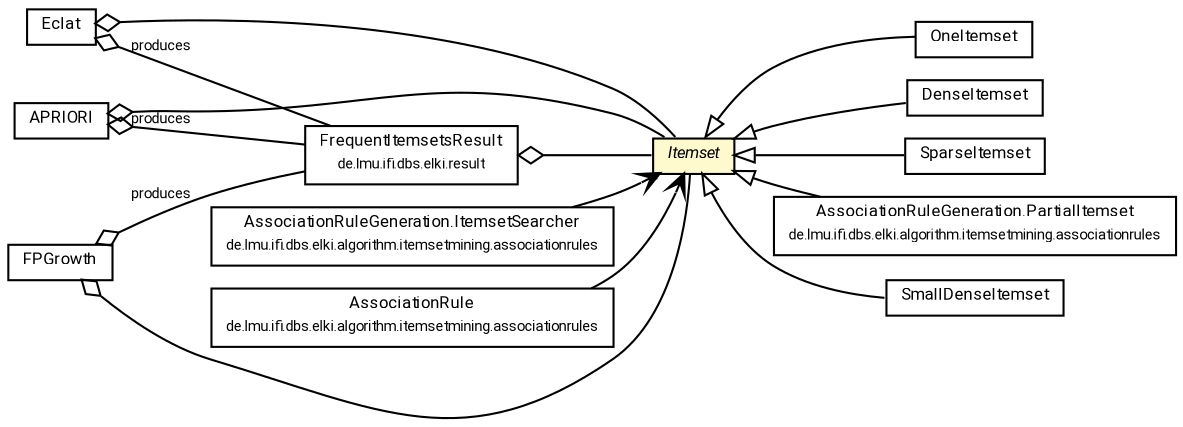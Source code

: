 #!/usr/local/bin/dot
#
# Class diagram 
# Generated by UMLGraph version R5_7_2-60-g0e99a6 (http://www.spinellis.gr/umlgraph/)
#

digraph G {
	graph [fontnames="svg"]
	edge [fontname="Roboto",fontsize=7,labelfontname="Roboto",labelfontsize=7,color="black"];
	node [fontname="Roboto",fontcolor="black",fontsize=8,shape=plaintext,margin=0,width=0,height=0];
	nodesep=0.15;
	ranksep=0.25;
	rankdir=LR;
	// de.lmu.ifi.dbs.elki.result.FrequentItemsetsResult
	c5536607 [label=<<table title="de.lmu.ifi.dbs.elki.result.FrequentItemsetsResult" border="0" cellborder="1" cellspacing="0" cellpadding="2" href="../../result/FrequentItemsetsResult.html" target="_parent">
		<tr><td><table border="0" cellspacing="0" cellpadding="1">
		<tr><td align="center" balign="center"> <font face="Roboto">FrequentItemsetsResult</font> </td></tr>
		<tr><td align="center" balign="center"> <font face="Roboto" point-size="7.0">de.lmu.ifi.dbs.elki.result</font> </td></tr>
		</table></td></tr>
		</table>>, URL="../../result/FrequentItemsetsResult.html"];
	// de.lmu.ifi.dbs.elki.algorithm.itemsetmining.APRIORI
	c5536608 [label=<<table title="de.lmu.ifi.dbs.elki.algorithm.itemsetmining.APRIORI" border="0" cellborder="1" cellspacing="0" cellpadding="2" href="APRIORI.html" target="_parent">
		<tr><td><table border="0" cellspacing="0" cellpadding="1">
		<tr><td align="center" balign="center"> <font face="Roboto">APRIORI</font> </td></tr>
		</table></td></tr>
		</table>>, URL="APRIORI.html"];
	// de.lmu.ifi.dbs.elki.algorithm.itemsetmining.Itemset
	c5536610 [label=<<table title="de.lmu.ifi.dbs.elki.algorithm.itemsetmining.Itemset" border="0" cellborder="1" cellspacing="0" cellpadding="2" bgcolor="lemonChiffon" href="Itemset.html" target="_parent">
		<tr><td><table border="0" cellspacing="0" cellpadding="1">
		<tr><td align="center" balign="center"> <font face="Roboto"><i>Itemset</i></font> </td></tr>
		</table></td></tr>
		</table>>, URL="Itemset.html"];
	// de.lmu.ifi.dbs.elki.algorithm.itemsetmining.OneItemset
	c5536611 [label=<<table title="de.lmu.ifi.dbs.elki.algorithm.itemsetmining.OneItemset" border="0" cellborder="1" cellspacing="0" cellpadding="2" href="OneItemset.html" target="_parent">
		<tr><td><table border="0" cellspacing="0" cellpadding="1">
		<tr><td align="center" balign="center"> <font face="Roboto">OneItemset</font> </td></tr>
		</table></td></tr>
		</table>>, URL="OneItemset.html"];
	// de.lmu.ifi.dbs.elki.algorithm.itemsetmining.DenseItemset
	c5536612 [label=<<table title="de.lmu.ifi.dbs.elki.algorithm.itemsetmining.DenseItemset" border="0" cellborder="1" cellspacing="0" cellpadding="2" href="DenseItemset.html" target="_parent">
		<tr><td><table border="0" cellspacing="0" cellpadding="1">
		<tr><td align="center" balign="center"> <font face="Roboto">DenseItemset</font> </td></tr>
		</table></td></tr>
		</table>>, URL="DenseItemset.html"];
	// de.lmu.ifi.dbs.elki.algorithm.itemsetmining.SparseItemset
	c5536613 [label=<<table title="de.lmu.ifi.dbs.elki.algorithm.itemsetmining.SparseItemset" border="0" cellborder="1" cellspacing="0" cellpadding="2" href="SparseItemset.html" target="_parent">
		<tr><td><table border="0" cellspacing="0" cellpadding="1">
		<tr><td align="center" balign="center"> <font face="Roboto">SparseItemset</font> </td></tr>
		</table></td></tr>
		</table>>, URL="SparseItemset.html"];
	// de.lmu.ifi.dbs.elki.algorithm.itemsetmining.Eclat
	c5536614 [label=<<table title="de.lmu.ifi.dbs.elki.algorithm.itemsetmining.Eclat" border="0" cellborder="1" cellspacing="0" cellpadding="2" href="Eclat.html" target="_parent">
		<tr><td><table border="0" cellspacing="0" cellpadding="1">
		<tr><td align="center" balign="center"> <font face="Roboto">Eclat</font> </td></tr>
		</table></td></tr>
		</table>>, URL="Eclat.html"];
	// de.lmu.ifi.dbs.elki.algorithm.itemsetmining.associationrules.AssociationRuleGeneration.PartialItemset
	c5536630 [label=<<table title="de.lmu.ifi.dbs.elki.algorithm.itemsetmining.associationrules.AssociationRuleGeneration.PartialItemset" border="0" cellborder="1" cellspacing="0" cellpadding="2" href="associationrules/AssociationRuleGeneration.PartialItemset.html" target="_parent">
		<tr><td><table border="0" cellspacing="0" cellpadding="1">
		<tr><td align="center" balign="center"> <font face="Roboto">AssociationRuleGeneration.PartialItemset</font> </td></tr>
		<tr><td align="center" balign="center"> <font face="Roboto" point-size="7.0">de.lmu.ifi.dbs.elki.algorithm.itemsetmining.associationrules</font> </td></tr>
		</table></td></tr>
		</table>>, URL="associationrules/AssociationRuleGeneration.PartialItemset.html"];
	// de.lmu.ifi.dbs.elki.algorithm.itemsetmining.associationrules.AssociationRuleGeneration.ItemsetSearcher
	c5536631 [label=<<table title="de.lmu.ifi.dbs.elki.algorithm.itemsetmining.associationrules.AssociationRuleGeneration.ItemsetSearcher" border="0" cellborder="1" cellspacing="0" cellpadding="2" href="associationrules/AssociationRuleGeneration.ItemsetSearcher.html" target="_parent">
		<tr><td><table border="0" cellspacing="0" cellpadding="1">
		<tr><td align="center" balign="center"> <font face="Roboto">AssociationRuleGeneration.ItemsetSearcher</font> </td></tr>
		<tr><td align="center" balign="center"> <font face="Roboto" point-size="7.0">de.lmu.ifi.dbs.elki.algorithm.itemsetmining.associationrules</font> </td></tr>
		</table></td></tr>
		</table>>, URL="associationrules/AssociationRuleGeneration.ItemsetSearcher.html"];
	// de.lmu.ifi.dbs.elki.algorithm.itemsetmining.associationrules.AssociationRule
	c5536633 [label=<<table title="de.lmu.ifi.dbs.elki.algorithm.itemsetmining.associationrules.AssociationRule" border="0" cellborder="1" cellspacing="0" cellpadding="2" href="associationrules/AssociationRule.html" target="_parent">
		<tr><td><table border="0" cellspacing="0" cellpadding="1">
		<tr><td align="center" balign="center"> <font face="Roboto">AssociationRule</font> </td></tr>
		<tr><td align="center" balign="center"> <font face="Roboto" point-size="7.0">de.lmu.ifi.dbs.elki.algorithm.itemsetmining.associationrules</font> </td></tr>
		</table></td></tr>
		</table>>, URL="associationrules/AssociationRule.html"];
	// de.lmu.ifi.dbs.elki.algorithm.itemsetmining.FPGrowth
	c5536634 [label=<<table title="de.lmu.ifi.dbs.elki.algorithm.itemsetmining.FPGrowth" border="0" cellborder="1" cellspacing="0" cellpadding="2" href="FPGrowth.html" target="_parent">
		<tr><td><table border="0" cellspacing="0" cellpadding="1">
		<tr><td align="center" balign="center"> <font face="Roboto">FPGrowth</font> </td></tr>
		</table></td></tr>
		</table>>, URL="FPGrowth.html"];
	// de.lmu.ifi.dbs.elki.algorithm.itemsetmining.SmallDenseItemset
	c5536640 [label=<<table title="de.lmu.ifi.dbs.elki.algorithm.itemsetmining.SmallDenseItemset" border="0" cellborder="1" cellspacing="0" cellpadding="2" href="SmallDenseItemset.html" target="_parent">
		<tr><td><table border="0" cellspacing="0" cellpadding="1">
		<tr><td align="center" balign="center"> <font face="Roboto">SmallDenseItemset</font> </td></tr>
		</table></td></tr>
		</table>>, URL="SmallDenseItemset.html"];
	// de.lmu.ifi.dbs.elki.result.FrequentItemsetsResult has de.lmu.ifi.dbs.elki.algorithm.itemsetmining.Itemset
	c5536607 -> c5536610 [arrowhead=none,arrowtail=ediamond,dir=back,weight=4];
	// de.lmu.ifi.dbs.elki.algorithm.itemsetmining.APRIORI has de.lmu.ifi.dbs.elki.algorithm.itemsetmining.Itemset
	c5536608 -> c5536610 [arrowhead=none,arrowtail=ediamond,dir=back,weight=4];
	// de.lmu.ifi.dbs.elki.algorithm.itemsetmining.APRIORI has de.lmu.ifi.dbs.elki.result.FrequentItemsetsResult
	c5536608 -> c5536607 [arrowhead=none,arrowtail=ediamond,dir=back,weight=4,label="produces"];
	// de.lmu.ifi.dbs.elki.algorithm.itemsetmining.OneItemset extends de.lmu.ifi.dbs.elki.algorithm.itemsetmining.Itemset
	c5536610 -> c5536611 [arrowtail=empty,dir=back,weight=10];
	// de.lmu.ifi.dbs.elki.algorithm.itemsetmining.DenseItemset extends de.lmu.ifi.dbs.elki.algorithm.itemsetmining.Itemset
	c5536610 -> c5536612 [arrowtail=empty,dir=back,weight=10];
	// de.lmu.ifi.dbs.elki.algorithm.itemsetmining.SparseItemset extends de.lmu.ifi.dbs.elki.algorithm.itemsetmining.Itemset
	c5536610 -> c5536613 [arrowtail=empty,dir=back,weight=10];
	// de.lmu.ifi.dbs.elki.algorithm.itemsetmining.Eclat has de.lmu.ifi.dbs.elki.algorithm.itemsetmining.Itemset
	c5536614 -> c5536610 [arrowhead=none,arrowtail=ediamond,dir=back,weight=4];
	// de.lmu.ifi.dbs.elki.algorithm.itemsetmining.Eclat has de.lmu.ifi.dbs.elki.result.FrequentItemsetsResult
	c5536614 -> c5536607 [arrowhead=none,arrowtail=ediamond,dir=back,weight=4,label="produces"];
	// de.lmu.ifi.dbs.elki.algorithm.itemsetmining.associationrules.AssociationRuleGeneration.PartialItemset extends de.lmu.ifi.dbs.elki.algorithm.itemsetmining.Itemset
	c5536610 -> c5536630 [arrowtail=empty,dir=back,weight=10];
	// de.lmu.ifi.dbs.elki.algorithm.itemsetmining.FPGrowth has de.lmu.ifi.dbs.elki.algorithm.itemsetmining.Itemset
	c5536634 -> c5536610 [arrowhead=none,arrowtail=ediamond,dir=back,weight=4];
	// de.lmu.ifi.dbs.elki.algorithm.itemsetmining.FPGrowth has de.lmu.ifi.dbs.elki.result.FrequentItemsetsResult
	c5536634 -> c5536607 [arrowhead=none,arrowtail=ediamond,dir=back,weight=4,label="produces"];
	// de.lmu.ifi.dbs.elki.algorithm.itemsetmining.SmallDenseItemset extends de.lmu.ifi.dbs.elki.algorithm.itemsetmining.Itemset
	c5536610 -> c5536640 [arrowtail=empty,dir=back,weight=10];
	// de.lmu.ifi.dbs.elki.algorithm.itemsetmining.associationrules.AssociationRuleGeneration.ItemsetSearcher navassoc de.lmu.ifi.dbs.elki.algorithm.itemsetmining.Itemset
	c5536631 -> c5536610 [arrowhead=open,weight=1,headlabel="*"];
	// de.lmu.ifi.dbs.elki.algorithm.itemsetmining.associationrules.AssociationRule navassoc de.lmu.ifi.dbs.elki.algorithm.itemsetmining.Itemset
	c5536633 -> c5536610 [arrowhead=open,weight=1];
}


